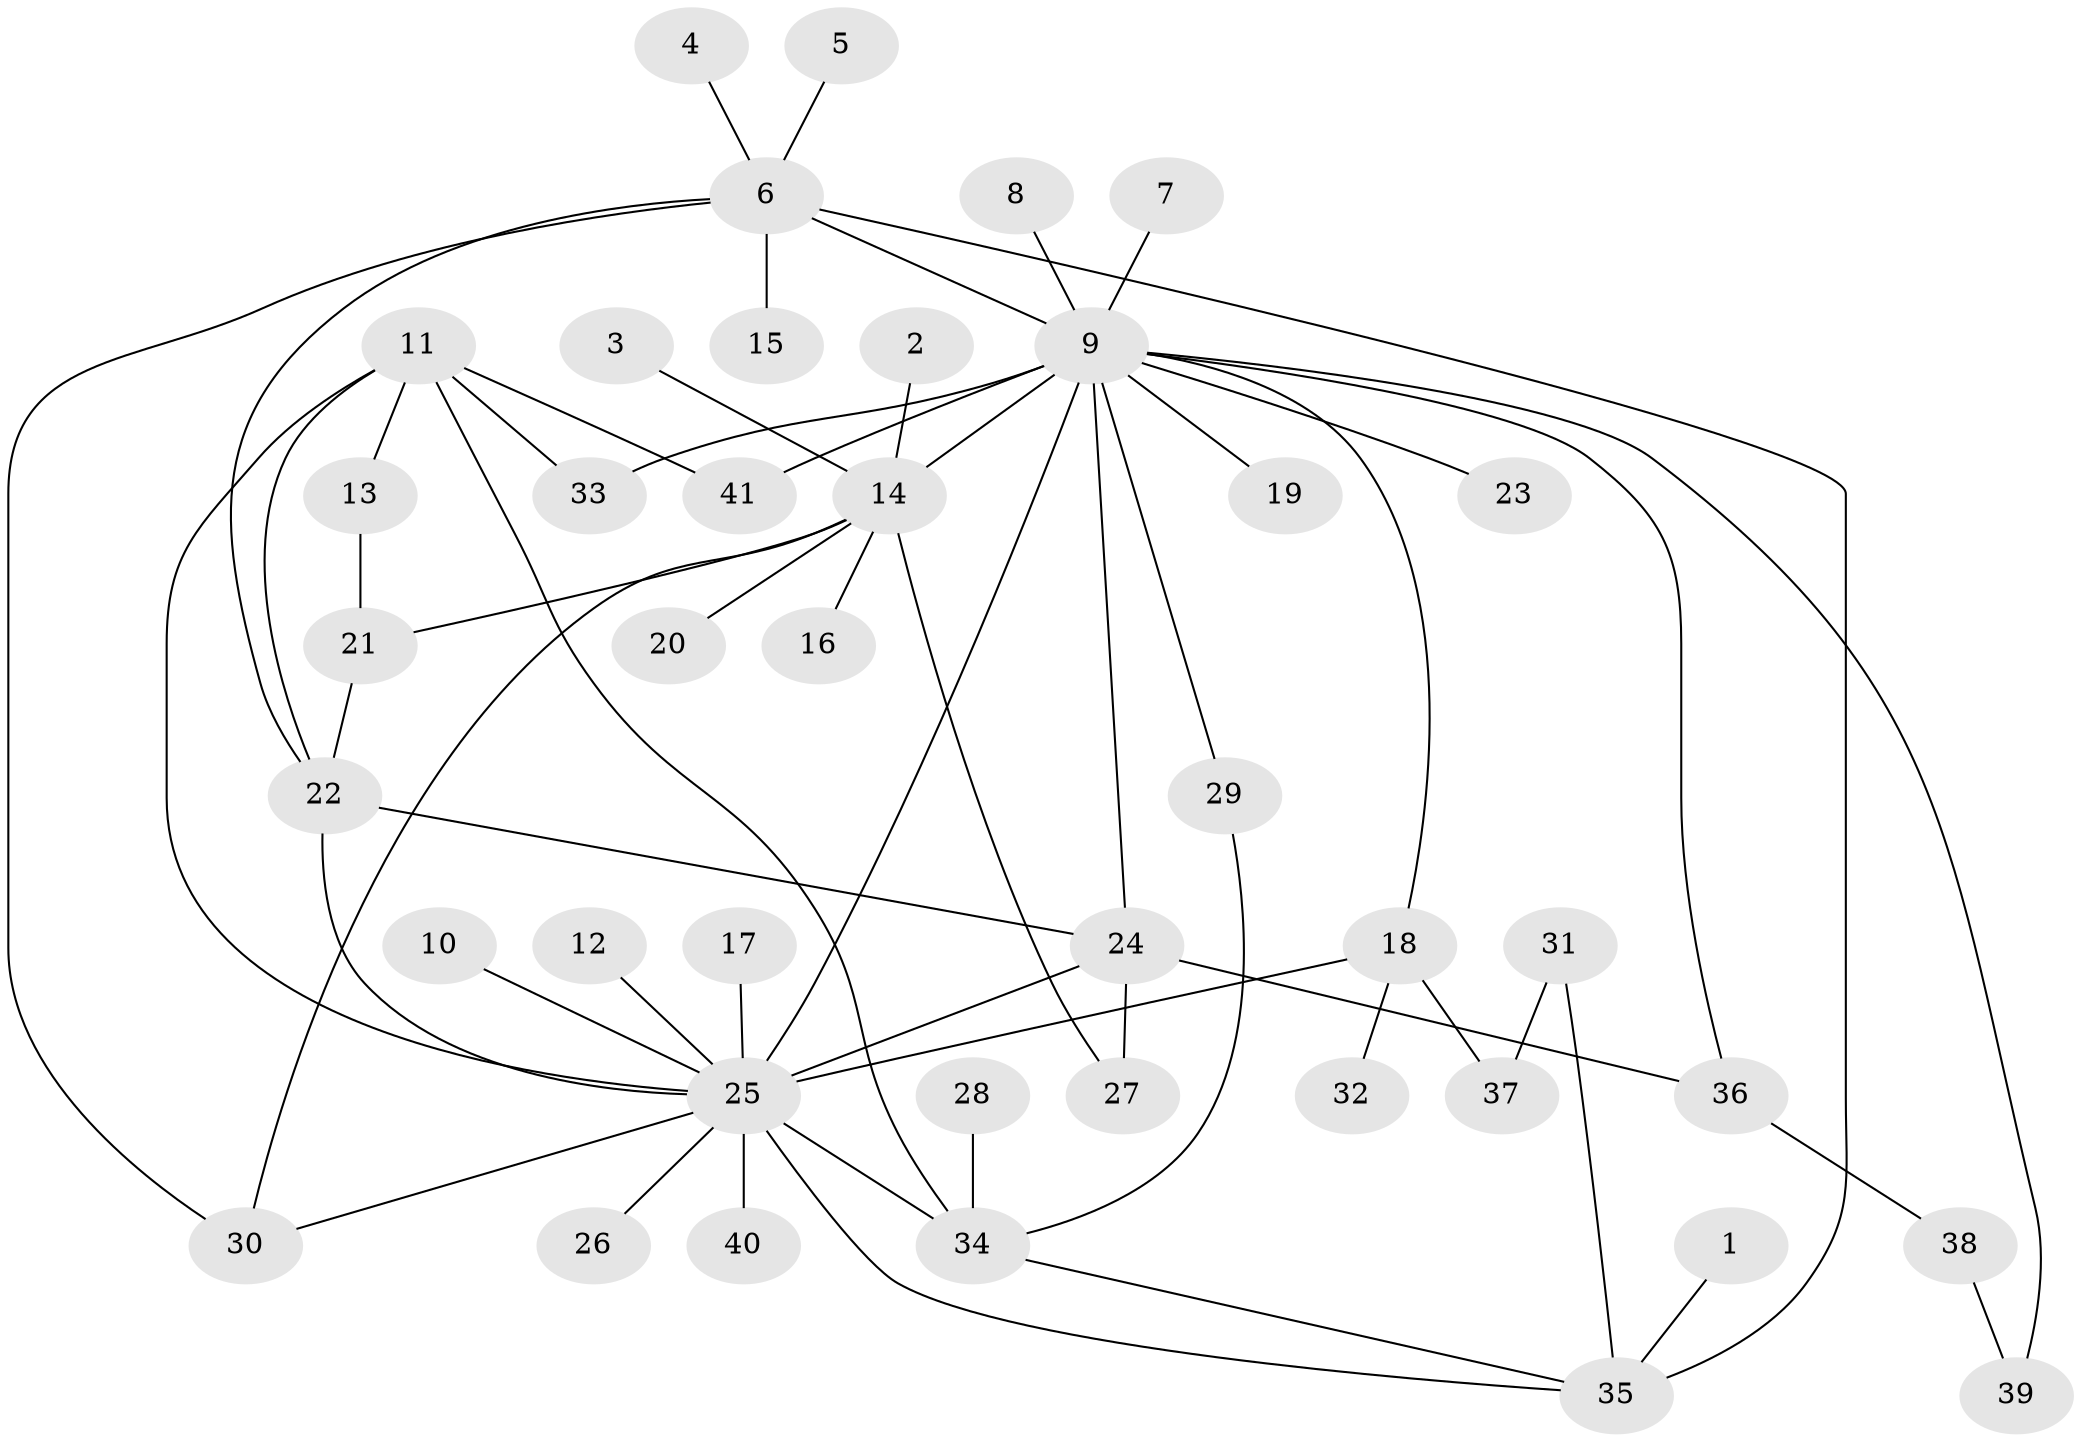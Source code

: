 // original degree distribution, {1: 0.5294117647058824, 7: 0.058823529411764705, 19: 0.014705882352941176, 18: 0.014705882352941176, 10: 0.014705882352941176, 2: 0.19117647058823528, 8: 0.029411764705882353, 4: 0.07352941176470588, 3: 0.058823529411764705, 5: 0.014705882352941176}
// Generated by graph-tools (version 1.1) at 2025/36/03/04/25 23:36:55]
// undirected, 41 vertices, 59 edges
graph export_dot {
  node [color=gray90,style=filled];
  1;
  2;
  3;
  4;
  5;
  6;
  7;
  8;
  9;
  10;
  11;
  12;
  13;
  14;
  15;
  16;
  17;
  18;
  19;
  20;
  21;
  22;
  23;
  24;
  25;
  26;
  27;
  28;
  29;
  30;
  31;
  32;
  33;
  34;
  35;
  36;
  37;
  38;
  39;
  40;
  41;
  1 -- 35 [weight=1.0];
  2 -- 14 [weight=1.0];
  3 -- 14 [weight=1.0];
  4 -- 6 [weight=1.0];
  5 -- 6 [weight=1.0];
  6 -- 9 [weight=1.0];
  6 -- 15 [weight=1.0];
  6 -- 22 [weight=1.0];
  6 -- 30 [weight=1.0];
  6 -- 35 [weight=1.0];
  7 -- 9 [weight=1.0];
  8 -- 9 [weight=1.0];
  9 -- 14 [weight=2.0];
  9 -- 18 [weight=1.0];
  9 -- 19 [weight=1.0];
  9 -- 23 [weight=1.0];
  9 -- 24 [weight=1.0];
  9 -- 25 [weight=1.0];
  9 -- 29 [weight=1.0];
  9 -- 33 [weight=1.0];
  9 -- 36 [weight=1.0];
  9 -- 39 [weight=1.0];
  9 -- 41 [weight=1.0];
  10 -- 25 [weight=1.0];
  11 -- 13 [weight=1.0];
  11 -- 22 [weight=1.0];
  11 -- 25 [weight=1.0];
  11 -- 33 [weight=1.0];
  11 -- 34 [weight=1.0];
  11 -- 41 [weight=1.0];
  12 -- 25 [weight=1.0];
  13 -- 21 [weight=1.0];
  14 -- 16 [weight=1.0];
  14 -- 20 [weight=1.0];
  14 -- 21 [weight=1.0];
  14 -- 27 [weight=1.0];
  14 -- 30 [weight=1.0];
  17 -- 25 [weight=1.0];
  18 -- 25 [weight=1.0];
  18 -- 32 [weight=1.0];
  18 -- 37 [weight=2.0];
  21 -- 22 [weight=1.0];
  22 -- 24 [weight=1.0];
  22 -- 25 [weight=1.0];
  24 -- 25 [weight=2.0];
  24 -- 27 [weight=1.0];
  24 -- 36 [weight=2.0];
  25 -- 26 [weight=1.0];
  25 -- 30 [weight=1.0];
  25 -- 34 [weight=2.0];
  25 -- 35 [weight=1.0];
  25 -- 40 [weight=1.0];
  28 -- 34 [weight=1.0];
  29 -- 34 [weight=1.0];
  31 -- 35 [weight=1.0];
  31 -- 37 [weight=1.0];
  34 -- 35 [weight=1.0];
  36 -- 38 [weight=1.0];
  38 -- 39 [weight=1.0];
}
